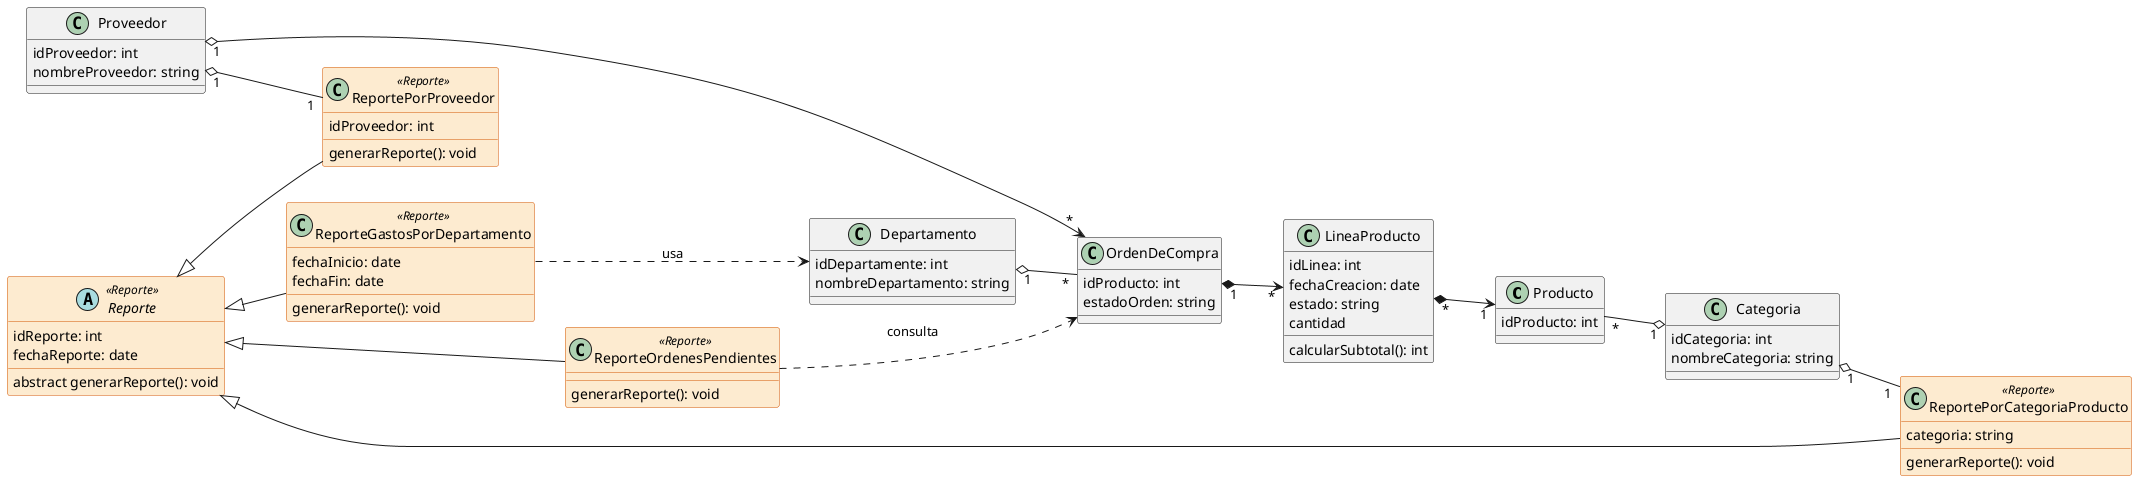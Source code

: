 @startuml Gestion Ordenes de Compra
left to right direction
skinparam classAttributeIconSize 0

' Definición de colores para estereotipo <<Reporte>>
skinparam classBackgroundColor<<Reporte>> #FDEBD0
skinparam classBorderColor<<Reporte>> #D35400

' ==== Clases Principales del Dominio ====
class Producto {
    idProducto: int
}

class Categoria {
    idCategoria: int
    nombreCategoria: string
}

class Departamento {
    idDepartamente: int
    nombreDepartamento: string
}

class Proveedor {
    idProveedor: int
    nombreProveedor: string
}

class OrdenDeCompra {
    idProducto: int
    estadoOrden: string
}

class LineaProducto {
    idLinea: int
    fechaCreacion: date
    estado: string
    cantidad
    calcularSubtotal(): int
}

' ==== Relaciones entre Clases Principales ====
Producto "*" --o "1" Categoria
OrdenDeCompra "1" *--> "*" LineaProducto
LineaProducto "*" *--> "1" Producto
Departamento "1" o-- "*" OrdenDeCompra
Proveedor "1" o--> "*" OrdenDeCompra

' ==== Clases de Reportes con estereotipo <<Reporte>> ====
abstract class Reporte <<Reporte>> {
    idReporte: int
    fechaReporte: date
    abstract generarReporte(): void
}

class ReportePorProveedor <<Reporte>> {
    idProveedor: int
    generarReporte(): void
}

class ReportePorCategoriaProducto <<Reporte>> {
    categoria: string
    generarReporte(): void
}

class ReporteGastosPorDepartamento <<Reporte>> {
    fechaInicio: date
    fechaFin: date
    generarReporte(): void
}

class ReporteOrdenesPendientes <<Reporte>> {
    generarReporte(): void
}

' ==== Herencia de Reportes ====
Reporte <|-- ReportePorProveedor
Reporte <|-- ReportePorCategoriaProducto
Reporte <|-- ReporteGastosPorDepartamento
Reporte <|-- ReporteOrdenesPendientes

' ==== Relaciones de Reportes con el Dominio ====
Proveedor "1" o-- "1" ReportePorProveedor
Categoria "1" o-- "1" ReportePorCategoriaProducto
ReporteGastosPorDepartamento ..> Departamento : usa
ReporteOrdenesPendientes ..> OrdenDeCompra : consulta

@enduml
